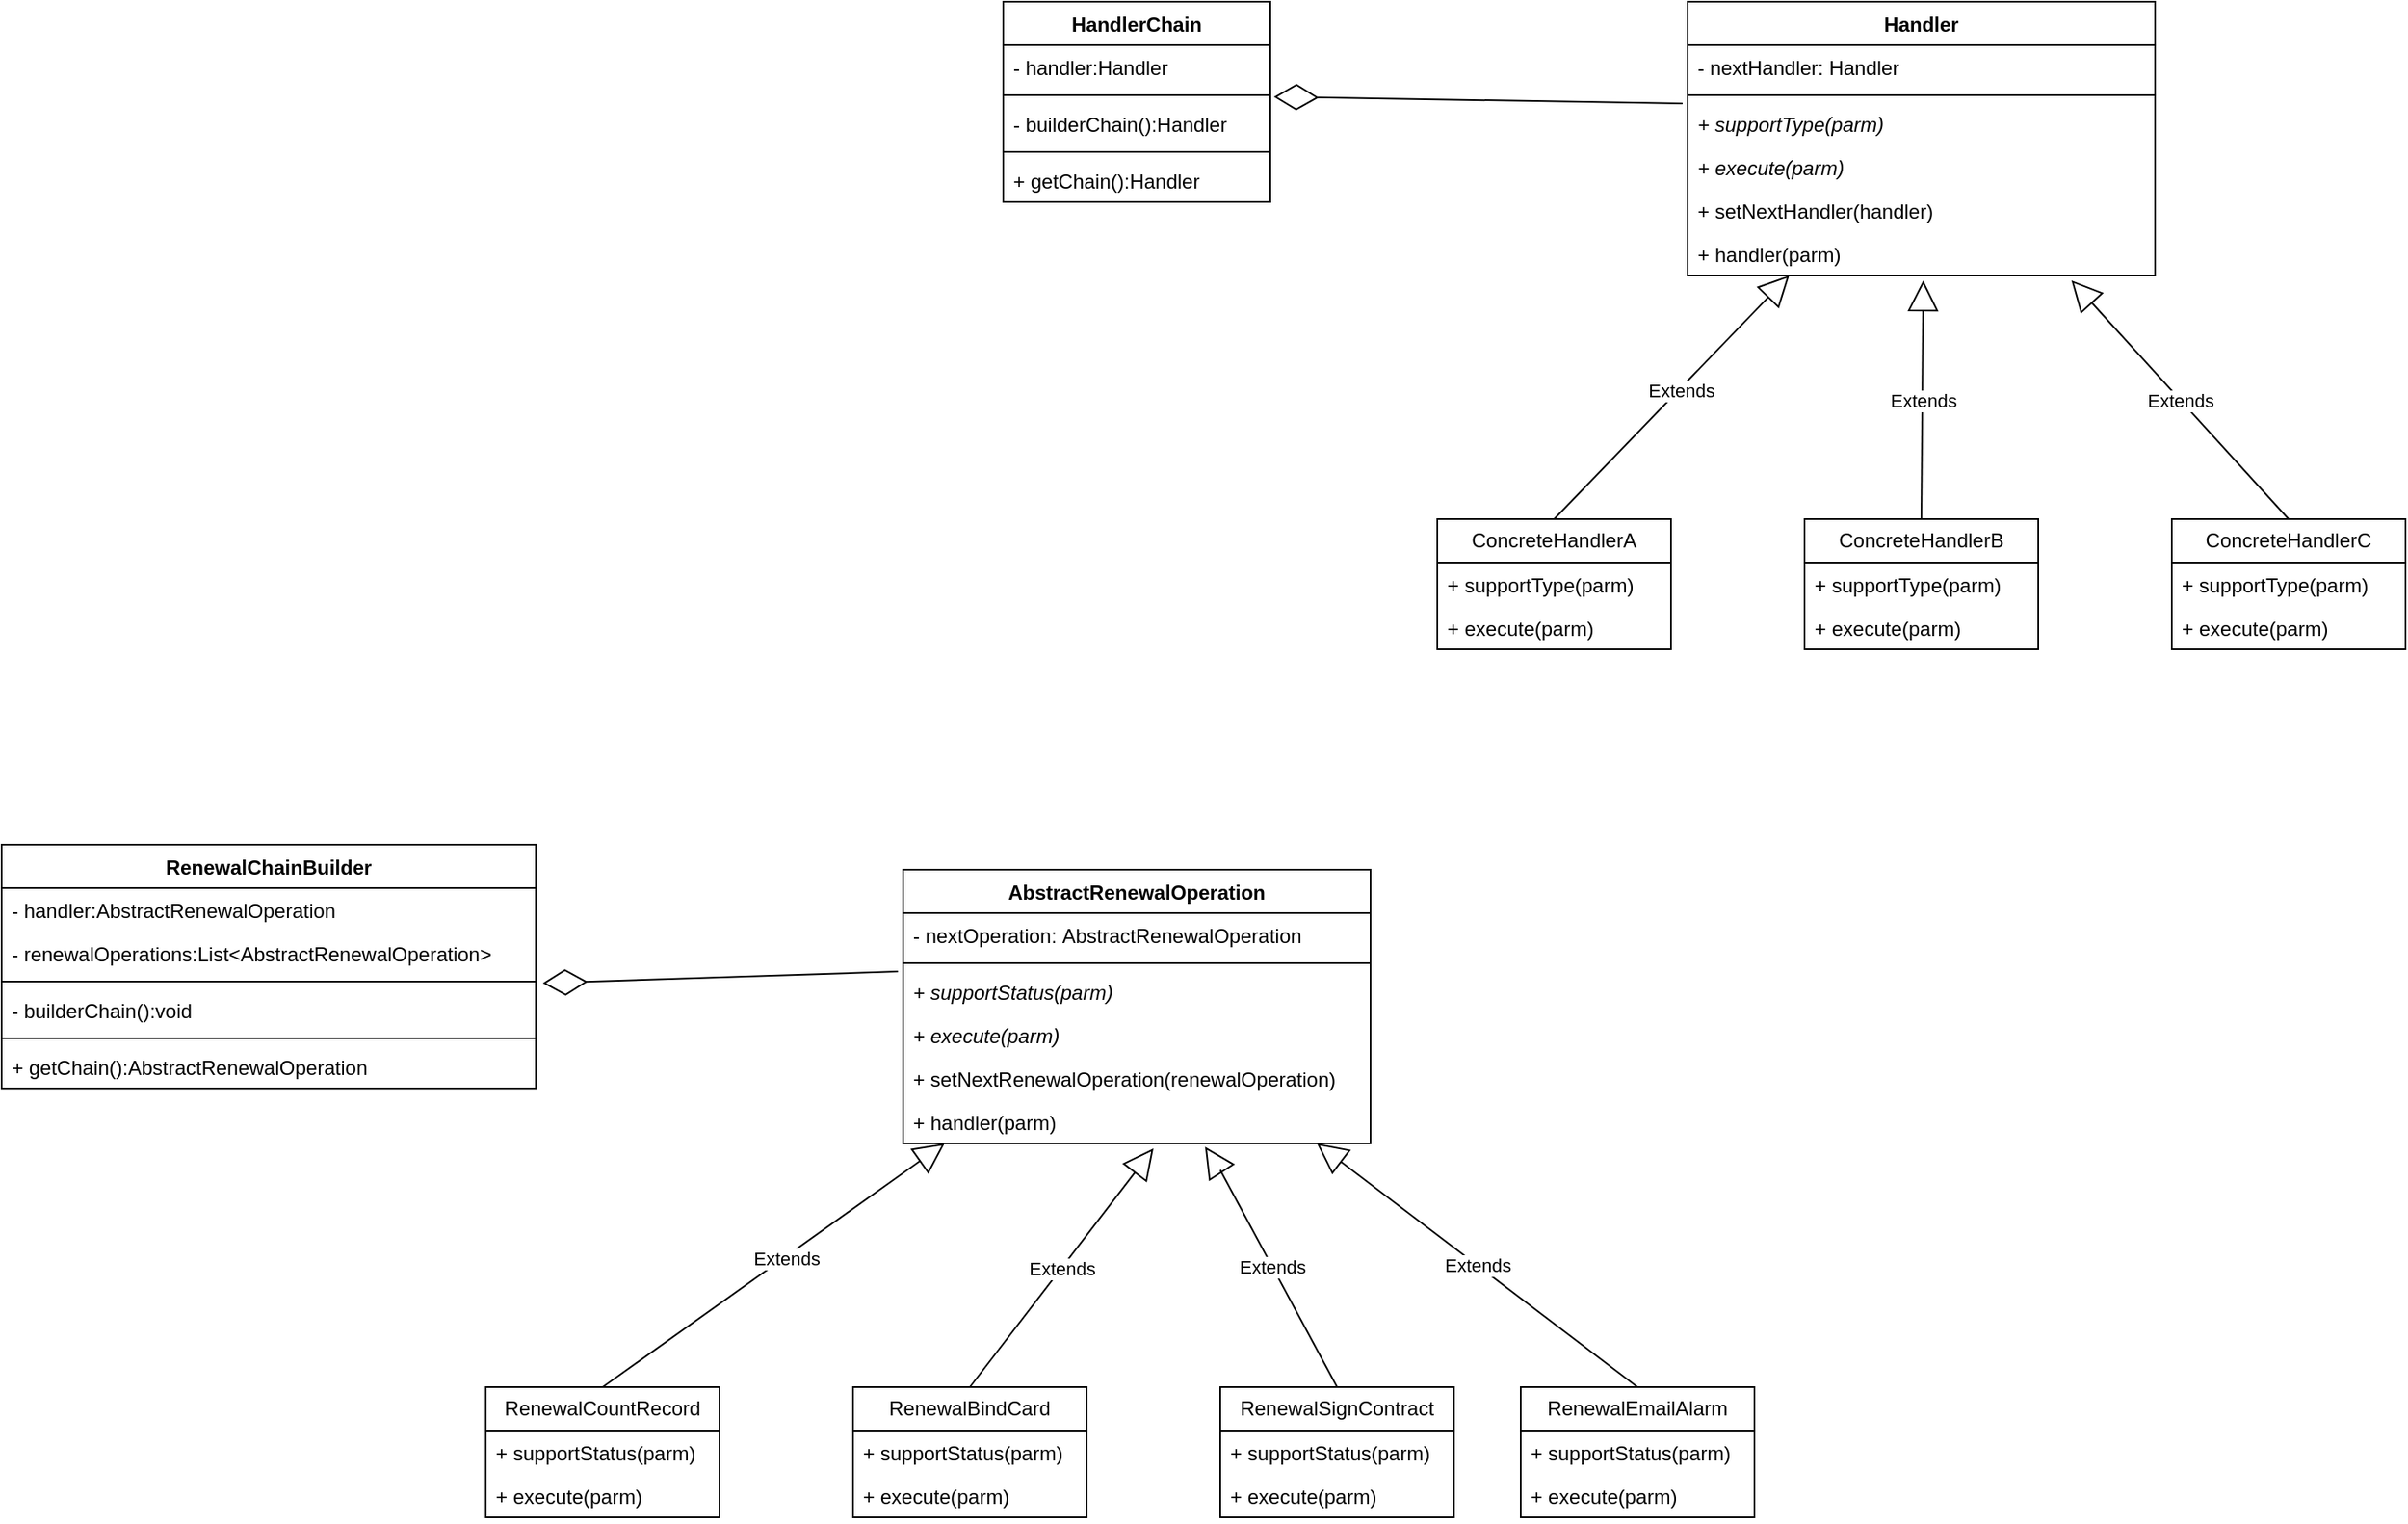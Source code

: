 <mxfile version="26.1.1">
  <diagram name="第 1 页" id="WWAKUeYX65d5AZeZjZB5">
    <mxGraphModel dx="2473" dy="738" grid="1" gridSize="10" guides="1" tooltips="1" connect="1" arrows="1" fold="1" page="1" pageScale="1" pageWidth="827" pageHeight="1169" math="0" shadow="0">
      <root>
        <mxCell id="0" />
        <mxCell id="1" parent="0" />
        <mxCell id="U5VsoJ4HPjIakhXGeIIn-1" value="Handler" style="swimlane;fontStyle=1;align=center;verticalAlign=top;childLayout=stackLayout;horizontal=1;startSize=26;horizontalStack=0;resizeParent=1;resizeParentMax=0;resizeLast=0;collapsible=1;marginBottom=0;whiteSpace=wrap;html=1;" parent="1" vertex="1">
          <mxGeometry x="290" y="80" width="280" height="164" as="geometry">
            <mxRectangle x="290" y="150" width="80" height="30" as="alternateBounds" />
          </mxGeometry>
        </mxCell>
        <mxCell id="U5VsoJ4HPjIakhXGeIIn-2" value="- nextHandler: Handler" style="text;strokeColor=none;fillColor=none;align=left;verticalAlign=top;spacingLeft=4;spacingRight=4;overflow=hidden;rotatable=0;points=[[0,0.5],[1,0.5]];portConstraint=eastwest;whiteSpace=wrap;html=1;" parent="U5VsoJ4HPjIakhXGeIIn-1" vertex="1">
          <mxGeometry y="26" width="280" height="26" as="geometry" />
        </mxCell>
        <mxCell id="U5VsoJ4HPjIakhXGeIIn-3" value="" style="line;strokeWidth=1;fillColor=none;align=left;verticalAlign=middle;spacingTop=-1;spacingLeft=3;spacingRight=3;rotatable=0;labelPosition=right;points=[];portConstraint=eastwest;strokeColor=inherit;" parent="U5VsoJ4HPjIakhXGeIIn-1" vertex="1">
          <mxGeometry y="52" width="280" height="8" as="geometry" />
        </mxCell>
        <mxCell id="U5VsoJ4HPjIakhXGeIIn-7" value="&lt;i&gt;+ supportType(parm)&lt;/i&gt;" style="text;strokeColor=none;fillColor=none;align=left;verticalAlign=top;spacingLeft=4;spacingRight=4;overflow=hidden;rotatable=0;points=[[0,0.5],[1,0.5]];portConstraint=eastwest;whiteSpace=wrap;html=1;" parent="U5VsoJ4HPjIakhXGeIIn-1" vertex="1">
          <mxGeometry y="60" width="280" height="26" as="geometry" />
        </mxCell>
        <mxCell id="U5VsoJ4HPjIakhXGeIIn-8" value="&lt;i&gt;+ execute(parm)&lt;/i&gt;" style="text;strokeColor=none;fillColor=none;align=left;verticalAlign=top;spacingLeft=4;spacingRight=4;overflow=hidden;rotatable=0;points=[[0,0.5],[1,0.5]];portConstraint=eastwest;whiteSpace=wrap;html=1;" parent="U5VsoJ4HPjIakhXGeIIn-1" vertex="1">
          <mxGeometry y="86" width="280" height="26" as="geometry" />
        </mxCell>
        <mxCell id="U5VsoJ4HPjIakhXGeIIn-4" value="+ setNextHandler(handler)" style="text;strokeColor=none;fillColor=none;align=left;verticalAlign=top;spacingLeft=4;spacingRight=4;overflow=hidden;rotatable=0;points=[[0,0.5],[1,0.5]];portConstraint=eastwest;whiteSpace=wrap;html=1;" parent="U5VsoJ4HPjIakhXGeIIn-1" vertex="1">
          <mxGeometry y="112" width="280" height="26" as="geometry" />
        </mxCell>
        <mxCell id="U5VsoJ4HPjIakhXGeIIn-14" value="+ handler(parm)" style="text;strokeColor=none;fillColor=none;align=left;verticalAlign=top;spacingLeft=4;spacingRight=4;overflow=hidden;rotatable=0;points=[[0,0.5],[1,0.5]];portConstraint=eastwest;whiteSpace=wrap;html=1;" parent="U5VsoJ4HPjIakhXGeIIn-1" vertex="1">
          <mxGeometry y="138" width="280" height="26" as="geometry" />
        </mxCell>
        <mxCell id="U5VsoJ4HPjIakhXGeIIn-9" value="Extends" style="endArrow=block;endSize=16;endFill=0;html=1;rounded=0;exitX=0.5;exitY=0;exitDx=0;exitDy=0;" parent="1" source="U5VsoJ4HPjIakhXGeIIn-10" target="U5VsoJ4HPjIakhXGeIIn-1" edge="1">
          <mxGeometry x="0.07" y="-1" width="160" relative="1" as="geometry">
            <mxPoint x="400" y="360" as="sourcePoint" />
            <mxPoint x="421.96" y="320.002" as="targetPoint" />
            <mxPoint as="offset" />
          </mxGeometry>
        </mxCell>
        <mxCell id="U5VsoJ4HPjIakhXGeIIn-10" value="ConcreteHandlerA" style="swimlane;fontStyle=0;childLayout=stackLayout;horizontal=1;startSize=26;fillColor=none;horizontalStack=0;resizeParent=1;resizeParentMax=0;resizeLast=0;collapsible=1;marginBottom=0;whiteSpace=wrap;html=1;" parent="1" vertex="1">
          <mxGeometry x="140" y="390" width="140" height="78" as="geometry" />
        </mxCell>
        <mxCell id="U5VsoJ4HPjIakhXGeIIn-13" value="+ supportType(parm)" style="text;strokeColor=none;fillColor=none;align=left;verticalAlign=top;spacingLeft=4;spacingRight=4;overflow=hidden;rotatable=0;points=[[0,0.5],[1,0.5]];portConstraint=eastwest;whiteSpace=wrap;html=1;" parent="U5VsoJ4HPjIakhXGeIIn-10" vertex="1">
          <mxGeometry y="26" width="140" height="26" as="geometry" />
        </mxCell>
        <mxCell id="U5VsoJ4HPjIakhXGeIIn-15" value="+ execute(parm)" style="text;strokeColor=none;fillColor=none;align=left;verticalAlign=top;spacingLeft=4;spacingRight=4;overflow=hidden;rotatable=0;points=[[0,0.5],[1,0.5]];portConstraint=eastwest;whiteSpace=wrap;html=1;" parent="U5VsoJ4HPjIakhXGeIIn-10" vertex="1">
          <mxGeometry y="52" width="140" height="26" as="geometry" />
        </mxCell>
        <mxCell id="U5VsoJ4HPjIakhXGeIIn-16" value="ConcreteHandlerB" style="swimlane;fontStyle=0;childLayout=stackLayout;horizontal=1;startSize=26;fillColor=none;horizontalStack=0;resizeParent=1;resizeParentMax=0;resizeLast=0;collapsible=1;marginBottom=0;whiteSpace=wrap;html=1;" parent="1" vertex="1">
          <mxGeometry x="360" y="390" width="140" height="78" as="geometry" />
        </mxCell>
        <mxCell id="U5VsoJ4HPjIakhXGeIIn-17" value="+ supportType(parm)" style="text;strokeColor=none;fillColor=none;align=left;verticalAlign=top;spacingLeft=4;spacingRight=4;overflow=hidden;rotatable=0;points=[[0,0.5],[1,0.5]];portConstraint=eastwest;whiteSpace=wrap;html=1;" parent="U5VsoJ4HPjIakhXGeIIn-16" vertex="1">
          <mxGeometry y="26" width="140" height="26" as="geometry" />
        </mxCell>
        <mxCell id="U5VsoJ4HPjIakhXGeIIn-18" value="+ execute(parm)" style="text;strokeColor=none;fillColor=none;align=left;verticalAlign=top;spacingLeft=4;spacingRight=4;overflow=hidden;rotatable=0;points=[[0,0.5],[1,0.5]];portConstraint=eastwest;whiteSpace=wrap;html=1;" parent="U5VsoJ4HPjIakhXGeIIn-16" vertex="1">
          <mxGeometry y="52" width="140" height="26" as="geometry" />
        </mxCell>
        <mxCell id="U5VsoJ4HPjIakhXGeIIn-19" value="ConcreteHandlerC" style="swimlane;fontStyle=0;childLayout=stackLayout;horizontal=1;startSize=26;fillColor=none;horizontalStack=0;resizeParent=1;resizeParentMax=0;resizeLast=0;collapsible=1;marginBottom=0;whiteSpace=wrap;html=1;" parent="1" vertex="1">
          <mxGeometry x="580" y="390" width="140" height="78" as="geometry" />
        </mxCell>
        <mxCell id="U5VsoJ4HPjIakhXGeIIn-20" value="+ supportType(parm)" style="text;strokeColor=none;fillColor=none;align=left;verticalAlign=top;spacingLeft=4;spacingRight=4;overflow=hidden;rotatable=0;points=[[0,0.5],[1,0.5]];portConstraint=eastwest;whiteSpace=wrap;html=1;" parent="U5VsoJ4HPjIakhXGeIIn-19" vertex="1">
          <mxGeometry y="26" width="140" height="26" as="geometry" />
        </mxCell>
        <mxCell id="U5VsoJ4HPjIakhXGeIIn-21" value="+ execute(parm)" style="text;strokeColor=none;fillColor=none;align=left;verticalAlign=top;spacingLeft=4;spacingRight=4;overflow=hidden;rotatable=0;points=[[0,0.5],[1,0.5]];portConstraint=eastwest;whiteSpace=wrap;html=1;" parent="U5VsoJ4HPjIakhXGeIIn-19" vertex="1">
          <mxGeometry y="52" width="140" height="26" as="geometry" />
        </mxCell>
        <mxCell id="U5VsoJ4HPjIakhXGeIIn-22" value="Extends" style="endArrow=block;endSize=16;endFill=0;html=1;rounded=0;exitX=0.5;exitY=0;exitDx=0;exitDy=0;entryX=0.504;entryY=1.115;entryDx=0;entryDy=0;entryPerimeter=0;" parent="1" source="U5VsoJ4HPjIakhXGeIIn-16" target="U5VsoJ4HPjIakhXGeIIn-14" edge="1">
          <mxGeometry width="160" relative="1" as="geometry">
            <mxPoint x="390" y="380" as="sourcePoint" />
            <mxPoint x="400" y="270" as="targetPoint" />
          </mxGeometry>
        </mxCell>
        <mxCell id="U5VsoJ4HPjIakhXGeIIn-24" value="Extends" style="endArrow=block;endSize=16;endFill=0;html=1;rounded=0;exitX=0.5;exitY=0;exitDx=0;exitDy=0;entryX=0.821;entryY=1.115;entryDx=0;entryDy=0;entryPerimeter=0;" parent="1" source="U5VsoJ4HPjIakhXGeIIn-19" target="U5VsoJ4HPjIakhXGeIIn-14" edge="1">
          <mxGeometry width="160" relative="1" as="geometry">
            <mxPoint x="670" y="310" as="sourcePoint" />
            <mxPoint x="520" y="250" as="targetPoint" />
          </mxGeometry>
        </mxCell>
        <mxCell id="U5VsoJ4HPjIakhXGeIIn-25" value="HandlerChain" style="swimlane;fontStyle=1;align=center;verticalAlign=top;childLayout=stackLayout;horizontal=1;startSize=26;horizontalStack=0;resizeParent=1;resizeParentMax=0;resizeLast=0;collapsible=1;marginBottom=0;whiteSpace=wrap;html=1;" parent="1" vertex="1">
          <mxGeometry x="-120" y="80" width="160" height="120" as="geometry" />
        </mxCell>
        <mxCell id="U5VsoJ4HPjIakhXGeIIn-29" value="- handler:Handler" style="text;strokeColor=none;fillColor=none;align=left;verticalAlign=top;spacingLeft=4;spacingRight=4;overflow=hidden;rotatable=0;points=[[0,0.5],[1,0.5]];portConstraint=eastwest;whiteSpace=wrap;html=1;" parent="U5VsoJ4HPjIakhXGeIIn-25" vertex="1">
          <mxGeometry y="26" width="160" height="26" as="geometry" />
        </mxCell>
        <mxCell id="U5VsoJ4HPjIakhXGeIIn-30" value="" style="line;strokeWidth=1;fillColor=none;align=left;verticalAlign=middle;spacingTop=-1;spacingLeft=3;spacingRight=3;rotatable=0;labelPosition=right;points=[];portConstraint=eastwest;strokeColor=inherit;" parent="U5VsoJ4HPjIakhXGeIIn-25" vertex="1">
          <mxGeometry y="52" width="160" height="8" as="geometry" />
        </mxCell>
        <mxCell id="U5VsoJ4HPjIakhXGeIIn-28" value="- builderChain():Handler" style="text;strokeColor=none;fillColor=none;align=left;verticalAlign=top;spacingLeft=4;spacingRight=4;overflow=hidden;rotatable=0;points=[[0,0.5],[1,0.5]];portConstraint=eastwest;whiteSpace=wrap;html=1;" parent="U5VsoJ4HPjIakhXGeIIn-25" vertex="1">
          <mxGeometry y="60" width="160" height="26" as="geometry" />
        </mxCell>
        <mxCell id="U5VsoJ4HPjIakhXGeIIn-27" value="" style="line;strokeWidth=1;fillColor=none;align=left;verticalAlign=middle;spacingTop=-1;spacingLeft=3;spacingRight=3;rotatable=0;labelPosition=right;points=[];portConstraint=eastwest;strokeColor=inherit;" parent="U5VsoJ4HPjIakhXGeIIn-25" vertex="1">
          <mxGeometry y="86" width="160" height="8" as="geometry" />
        </mxCell>
        <mxCell id="U5VsoJ4HPjIakhXGeIIn-26" value="+ getChain():Handler" style="text;strokeColor=none;fillColor=none;align=left;verticalAlign=top;spacingLeft=4;spacingRight=4;overflow=hidden;rotatable=0;points=[[0,0.5],[1,0.5]];portConstraint=eastwest;whiteSpace=wrap;html=1;" parent="U5VsoJ4HPjIakhXGeIIn-25" vertex="1">
          <mxGeometry y="94" width="160" height="26" as="geometry" />
        </mxCell>
        <mxCell id="U5VsoJ4HPjIakhXGeIIn-33" value="" style="endArrow=diamondThin;endFill=0;endSize=24;html=1;rounded=0;entryX=1.013;entryY=-0.115;entryDx=0;entryDy=0;entryPerimeter=0;exitX=-0.011;exitY=0.038;exitDx=0;exitDy=0;exitPerimeter=0;" parent="1" source="U5VsoJ4HPjIakhXGeIIn-7" target="U5VsoJ4HPjIakhXGeIIn-28" edge="1">
          <mxGeometry width="160" relative="1" as="geometry">
            <mxPoint x="-100" y="370" as="sourcePoint" />
            <mxPoint x="60" y="370" as="targetPoint" />
          </mxGeometry>
        </mxCell>
        <mxCell id="QzzPGiLUjDY04_ZL4dq1-1" value="AbstractRenewalOperation" style="swimlane;fontStyle=1;align=center;verticalAlign=top;childLayout=stackLayout;horizontal=1;startSize=26;horizontalStack=0;resizeParent=1;resizeParentMax=0;resizeLast=0;collapsible=1;marginBottom=0;whiteSpace=wrap;html=1;" vertex="1" parent="1">
          <mxGeometry x="-180" y="600" width="280" height="164" as="geometry">
            <mxRectangle x="290" y="150" width="80" height="30" as="alternateBounds" />
          </mxGeometry>
        </mxCell>
        <mxCell id="QzzPGiLUjDY04_ZL4dq1-2" value="- nextOperation:&amp;nbsp;AbstractRenewalOperation" style="text;strokeColor=none;fillColor=none;align=left;verticalAlign=top;spacingLeft=4;spacingRight=4;overflow=hidden;rotatable=0;points=[[0,0.5],[1,0.5]];portConstraint=eastwest;whiteSpace=wrap;html=1;" vertex="1" parent="QzzPGiLUjDY04_ZL4dq1-1">
          <mxGeometry y="26" width="280" height="26" as="geometry" />
        </mxCell>
        <mxCell id="QzzPGiLUjDY04_ZL4dq1-3" value="" style="line;strokeWidth=1;fillColor=none;align=left;verticalAlign=middle;spacingTop=-1;spacingLeft=3;spacingRight=3;rotatable=0;labelPosition=right;points=[];portConstraint=eastwest;strokeColor=inherit;" vertex="1" parent="QzzPGiLUjDY04_ZL4dq1-1">
          <mxGeometry y="52" width="280" height="8" as="geometry" />
        </mxCell>
        <mxCell id="QzzPGiLUjDY04_ZL4dq1-4" value="&lt;i&gt;+ supportStatus(parm)&lt;/i&gt;" style="text;strokeColor=none;fillColor=none;align=left;verticalAlign=top;spacingLeft=4;spacingRight=4;overflow=hidden;rotatable=0;points=[[0,0.5],[1,0.5]];portConstraint=eastwest;whiteSpace=wrap;html=1;" vertex="1" parent="QzzPGiLUjDY04_ZL4dq1-1">
          <mxGeometry y="60" width="280" height="26" as="geometry" />
        </mxCell>
        <mxCell id="QzzPGiLUjDY04_ZL4dq1-5" value="&lt;i&gt;+ execute(parm)&lt;/i&gt;" style="text;strokeColor=none;fillColor=none;align=left;verticalAlign=top;spacingLeft=4;spacingRight=4;overflow=hidden;rotatable=0;points=[[0,0.5],[1,0.5]];portConstraint=eastwest;whiteSpace=wrap;html=1;" vertex="1" parent="QzzPGiLUjDY04_ZL4dq1-1">
          <mxGeometry y="86" width="280" height="26" as="geometry" />
        </mxCell>
        <mxCell id="QzzPGiLUjDY04_ZL4dq1-6" value="+ setNextRenewalOperation(renewalOperation)" style="text;strokeColor=none;fillColor=none;align=left;verticalAlign=top;spacingLeft=4;spacingRight=4;overflow=hidden;rotatable=0;points=[[0,0.5],[1,0.5]];portConstraint=eastwest;whiteSpace=wrap;html=1;" vertex="1" parent="QzzPGiLUjDY04_ZL4dq1-1">
          <mxGeometry y="112" width="280" height="26" as="geometry" />
        </mxCell>
        <mxCell id="QzzPGiLUjDY04_ZL4dq1-7" value="+ handler(parm)" style="text;strokeColor=none;fillColor=none;align=left;verticalAlign=top;spacingLeft=4;spacingRight=4;overflow=hidden;rotatable=0;points=[[0,0.5],[1,0.5]];portConstraint=eastwest;whiteSpace=wrap;html=1;" vertex="1" parent="QzzPGiLUjDY04_ZL4dq1-1">
          <mxGeometry y="138" width="280" height="26" as="geometry" />
        </mxCell>
        <mxCell id="QzzPGiLUjDY04_ZL4dq1-8" value="Extends" style="endArrow=block;endSize=16;endFill=0;html=1;rounded=0;exitX=0.5;exitY=0;exitDx=0;exitDy=0;" edge="1" parent="1" source="QzzPGiLUjDY04_ZL4dq1-9" target="QzzPGiLUjDY04_ZL4dq1-1">
          <mxGeometry x="0.07" y="-1" width="160" relative="1" as="geometry">
            <mxPoint x="-70" y="880" as="sourcePoint" />
            <mxPoint x="-48.04" y="840.002" as="targetPoint" />
            <mxPoint as="offset" />
          </mxGeometry>
        </mxCell>
        <mxCell id="QzzPGiLUjDY04_ZL4dq1-9" value="RenewalCountRecord" style="swimlane;fontStyle=0;childLayout=stackLayout;horizontal=1;startSize=26;fillColor=none;horizontalStack=0;resizeParent=1;resizeParentMax=0;resizeLast=0;collapsible=1;marginBottom=0;whiteSpace=wrap;html=1;" vertex="1" parent="1">
          <mxGeometry x="-430" y="910" width="140" height="78" as="geometry" />
        </mxCell>
        <mxCell id="QzzPGiLUjDY04_ZL4dq1-10" value="+ supportStatus(parm)" style="text;strokeColor=none;fillColor=none;align=left;verticalAlign=top;spacingLeft=4;spacingRight=4;overflow=hidden;rotatable=0;points=[[0,0.5],[1,0.5]];portConstraint=eastwest;whiteSpace=wrap;html=1;" vertex="1" parent="QzzPGiLUjDY04_ZL4dq1-9">
          <mxGeometry y="26" width="140" height="26" as="geometry" />
        </mxCell>
        <mxCell id="QzzPGiLUjDY04_ZL4dq1-11" value="+ execute(parm)" style="text;strokeColor=none;fillColor=none;align=left;verticalAlign=top;spacingLeft=4;spacingRight=4;overflow=hidden;rotatable=0;points=[[0,0.5],[1,0.5]];portConstraint=eastwest;whiteSpace=wrap;html=1;" vertex="1" parent="QzzPGiLUjDY04_ZL4dq1-9">
          <mxGeometry y="52" width="140" height="26" as="geometry" />
        </mxCell>
        <mxCell id="QzzPGiLUjDY04_ZL4dq1-12" value="RenewalBindCard" style="swimlane;fontStyle=0;childLayout=stackLayout;horizontal=1;startSize=26;fillColor=none;horizontalStack=0;resizeParent=1;resizeParentMax=0;resizeLast=0;collapsible=1;marginBottom=0;whiteSpace=wrap;html=1;" vertex="1" parent="1">
          <mxGeometry x="-210" y="910" width="140" height="78" as="geometry" />
        </mxCell>
        <mxCell id="QzzPGiLUjDY04_ZL4dq1-13" value="+ supportStatus(parm)" style="text;strokeColor=none;fillColor=none;align=left;verticalAlign=top;spacingLeft=4;spacingRight=4;overflow=hidden;rotatable=0;points=[[0,0.5],[1,0.5]];portConstraint=eastwest;whiteSpace=wrap;html=1;" vertex="1" parent="QzzPGiLUjDY04_ZL4dq1-12">
          <mxGeometry y="26" width="140" height="26" as="geometry" />
        </mxCell>
        <mxCell id="QzzPGiLUjDY04_ZL4dq1-14" value="+ execute(parm)" style="text;strokeColor=none;fillColor=none;align=left;verticalAlign=top;spacingLeft=4;spacingRight=4;overflow=hidden;rotatable=0;points=[[0,0.5],[1,0.5]];portConstraint=eastwest;whiteSpace=wrap;html=1;" vertex="1" parent="QzzPGiLUjDY04_ZL4dq1-12">
          <mxGeometry y="52" width="140" height="26" as="geometry" />
        </mxCell>
        <mxCell id="QzzPGiLUjDY04_ZL4dq1-15" value="RenewalSignContract" style="swimlane;fontStyle=0;childLayout=stackLayout;horizontal=1;startSize=26;fillColor=none;horizontalStack=0;resizeParent=1;resizeParentMax=0;resizeLast=0;collapsible=1;marginBottom=0;whiteSpace=wrap;html=1;" vertex="1" parent="1">
          <mxGeometry x="10" y="910" width="140" height="78" as="geometry" />
        </mxCell>
        <mxCell id="QzzPGiLUjDY04_ZL4dq1-16" value="+ supportStatus(parm)" style="text;strokeColor=none;fillColor=none;align=left;verticalAlign=top;spacingLeft=4;spacingRight=4;overflow=hidden;rotatable=0;points=[[0,0.5],[1,0.5]];portConstraint=eastwest;whiteSpace=wrap;html=1;" vertex="1" parent="QzzPGiLUjDY04_ZL4dq1-15">
          <mxGeometry y="26" width="140" height="26" as="geometry" />
        </mxCell>
        <mxCell id="QzzPGiLUjDY04_ZL4dq1-17" value="+ execute(parm)" style="text;strokeColor=none;fillColor=none;align=left;verticalAlign=top;spacingLeft=4;spacingRight=4;overflow=hidden;rotatable=0;points=[[0,0.5],[1,0.5]];portConstraint=eastwest;whiteSpace=wrap;html=1;" vertex="1" parent="QzzPGiLUjDY04_ZL4dq1-15">
          <mxGeometry y="52" width="140" height="26" as="geometry" />
        </mxCell>
        <mxCell id="QzzPGiLUjDY04_ZL4dq1-18" value="Extends" style="endArrow=block;endSize=16;endFill=0;html=1;rounded=0;exitX=0.5;exitY=0;exitDx=0;exitDy=0;" edge="1" parent="1" source="QzzPGiLUjDY04_ZL4dq1-12">
          <mxGeometry width="160" relative="1" as="geometry">
            <mxPoint x="-80" y="900" as="sourcePoint" />
            <mxPoint x="-30" y="767" as="targetPoint" />
          </mxGeometry>
        </mxCell>
        <mxCell id="QzzPGiLUjDY04_ZL4dq1-19" value="Extends" style="endArrow=block;endSize=16;endFill=0;html=1;rounded=0;exitX=0.5;exitY=0;exitDx=0;exitDy=0;entryX=0.646;entryY=1.077;entryDx=0;entryDy=0;entryPerimeter=0;" edge="1" parent="1" source="QzzPGiLUjDY04_ZL4dq1-15" target="QzzPGiLUjDY04_ZL4dq1-7">
          <mxGeometry width="160" relative="1" as="geometry">
            <mxPoint x="180" y="973.01" as="sourcePoint" />
            <mxPoint x="49.88" y="830" as="targetPoint" />
            <Array as="points">
              <mxPoint x="10" y="780" />
            </Array>
          </mxGeometry>
        </mxCell>
        <mxCell id="QzzPGiLUjDY04_ZL4dq1-20" value="RenewalChainBuilder" style="swimlane;fontStyle=1;align=center;verticalAlign=top;childLayout=stackLayout;horizontal=1;startSize=26;horizontalStack=0;resizeParent=1;resizeParentMax=0;resizeLast=0;collapsible=1;marginBottom=0;whiteSpace=wrap;html=1;" vertex="1" parent="1">
          <mxGeometry x="-720" y="585" width="320" height="146" as="geometry" />
        </mxCell>
        <mxCell id="QzzPGiLUjDY04_ZL4dq1-33" value="- handler:AbstractRenewalOperation" style="text;strokeColor=none;fillColor=none;align=left;verticalAlign=top;spacingLeft=4;spacingRight=4;overflow=hidden;rotatable=0;points=[[0,0.5],[1,0.5]];portConstraint=eastwest;whiteSpace=wrap;html=1;" vertex="1" parent="QzzPGiLUjDY04_ZL4dq1-20">
          <mxGeometry y="26" width="320" height="26" as="geometry" />
        </mxCell>
        <mxCell id="QzzPGiLUjDY04_ZL4dq1-31" value="- renewalOperations:List&amp;lt;AbstractRenewalOperation&amp;gt;" style="text;strokeColor=none;fillColor=none;align=left;verticalAlign=top;spacingLeft=4;spacingRight=4;overflow=hidden;rotatable=0;points=[[0,0.5],[1,0.5]];portConstraint=eastwest;whiteSpace=wrap;html=1;" vertex="1" parent="QzzPGiLUjDY04_ZL4dq1-20">
          <mxGeometry y="52" width="320" height="26" as="geometry" />
        </mxCell>
        <mxCell id="QzzPGiLUjDY04_ZL4dq1-22" value="" style="line;strokeWidth=1;fillColor=none;align=left;verticalAlign=middle;spacingTop=-1;spacingLeft=3;spacingRight=3;rotatable=0;labelPosition=right;points=[];portConstraint=eastwest;strokeColor=inherit;" vertex="1" parent="QzzPGiLUjDY04_ZL4dq1-20">
          <mxGeometry y="78" width="320" height="8" as="geometry" />
        </mxCell>
        <mxCell id="QzzPGiLUjDY04_ZL4dq1-23" value="- builderChain():void" style="text;strokeColor=none;fillColor=none;align=left;verticalAlign=top;spacingLeft=4;spacingRight=4;overflow=hidden;rotatable=0;points=[[0,0.5],[1,0.5]];portConstraint=eastwest;whiteSpace=wrap;html=1;" vertex="1" parent="QzzPGiLUjDY04_ZL4dq1-20">
          <mxGeometry y="86" width="320" height="26" as="geometry" />
        </mxCell>
        <mxCell id="QzzPGiLUjDY04_ZL4dq1-24" value="" style="line;strokeWidth=1;fillColor=none;align=left;verticalAlign=middle;spacingTop=-1;spacingLeft=3;spacingRight=3;rotatable=0;labelPosition=right;points=[];portConstraint=eastwest;strokeColor=inherit;" vertex="1" parent="QzzPGiLUjDY04_ZL4dq1-20">
          <mxGeometry y="112" width="320" height="8" as="geometry" />
        </mxCell>
        <mxCell id="QzzPGiLUjDY04_ZL4dq1-25" value="+ getChain():AbstractRenewalOperation" style="text;strokeColor=none;fillColor=none;align=left;verticalAlign=top;spacingLeft=4;spacingRight=4;overflow=hidden;rotatable=0;points=[[0,0.5],[1,0.5]];portConstraint=eastwest;whiteSpace=wrap;html=1;" vertex="1" parent="QzzPGiLUjDY04_ZL4dq1-20">
          <mxGeometry y="120" width="320" height="26" as="geometry" />
        </mxCell>
        <mxCell id="QzzPGiLUjDY04_ZL4dq1-26" value="" style="endArrow=diamondThin;endFill=0;endSize=24;html=1;rounded=0;entryX=1.013;entryY=-0.115;entryDx=0;entryDy=0;entryPerimeter=0;exitX=-0.011;exitY=0.038;exitDx=0;exitDy=0;exitPerimeter=0;" edge="1" parent="1" source="QzzPGiLUjDY04_ZL4dq1-4" target="QzzPGiLUjDY04_ZL4dq1-23">
          <mxGeometry width="160" relative="1" as="geometry">
            <mxPoint x="-570" y="890" as="sourcePoint" />
            <mxPoint x="-410" y="890" as="targetPoint" />
          </mxGeometry>
        </mxCell>
        <mxCell id="QzzPGiLUjDY04_ZL4dq1-27" value="RenewalEmailAlarm" style="swimlane;fontStyle=0;childLayout=stackLayout;horizontal=1;startSize=26;fillColor=none;horizontalStack=0;resizeParent=1;resizeParentMax=0;resizeLast=0;collapsible=1;marginBottom=0;whiteSpace=wrap;html=1;" vertex="1" parent="1">
          <mxGeometry x="190" y="910" width="140" height="78" as="geometry" />
        </mxCell>
        <mxCell id="QzzPGiLUjDY04_ZL4dq1-28" value="+ supportStatus(parm)" style="text;strokeColor=none;fillColor=none;align=left;verticalAlign=top;spacingLeft=4;spacingRight=4;overflow=hidden;rotatable=0;points=[[0,0.5],[1,0.5]];portConstraint=eastwest;whiteSpace=wrap;html=1;" vertex="1" parent="QzzPGiLUjDY04_ZL4dq1-27">
          <mxGeometry y="26" width="140" height="26" as="geometry" />
        </mxCell>
        <mxCell id="QzzPGiLUjDY04_ZL4dq1-29" value="+ execute(parm)" style="text;strokeColor=none;fillColor=none;align=left;verticalAlign=top;spacingLeft=4;spacingRight=4;overflow=hidden;rotatable=0;points=[[0,0.5],[1,0.5]];portConstraint=eastwest;whiteSpace=wrap;html=1;" vertex="1" parent="QzzPGiLUjDY04_ZL4dq1-27">
          <mxGeometry y="52" width="140" height="26" as="geometry" />
        </mxCell>
        <mxCell id="QzzPGiLUjDY04_ZL4dq1-30" value="Extends" style="endArrow=block;endSize=16;endFill=0;html=1;rounded=0;exitX=0.5;exitY=0;exitDx=0;exitDy=0;" edge="1" parent="1" source="QzzPGiLUjDY04_ZL4dq1-27" target="QzzPGiLUjDY04_ZL4dq1-1">
          <mxGeometry width="160" relative="1" as="geometry">
            <mxPoint x="370" y="910" as="sourcePoint" />
            <mxPoint x="240" y="767" as="targetPoint" />
          </mxGeometry>
        </mxCell>
      </root>
    </mxGraphModel>
  </diagram>
</mxfile>
